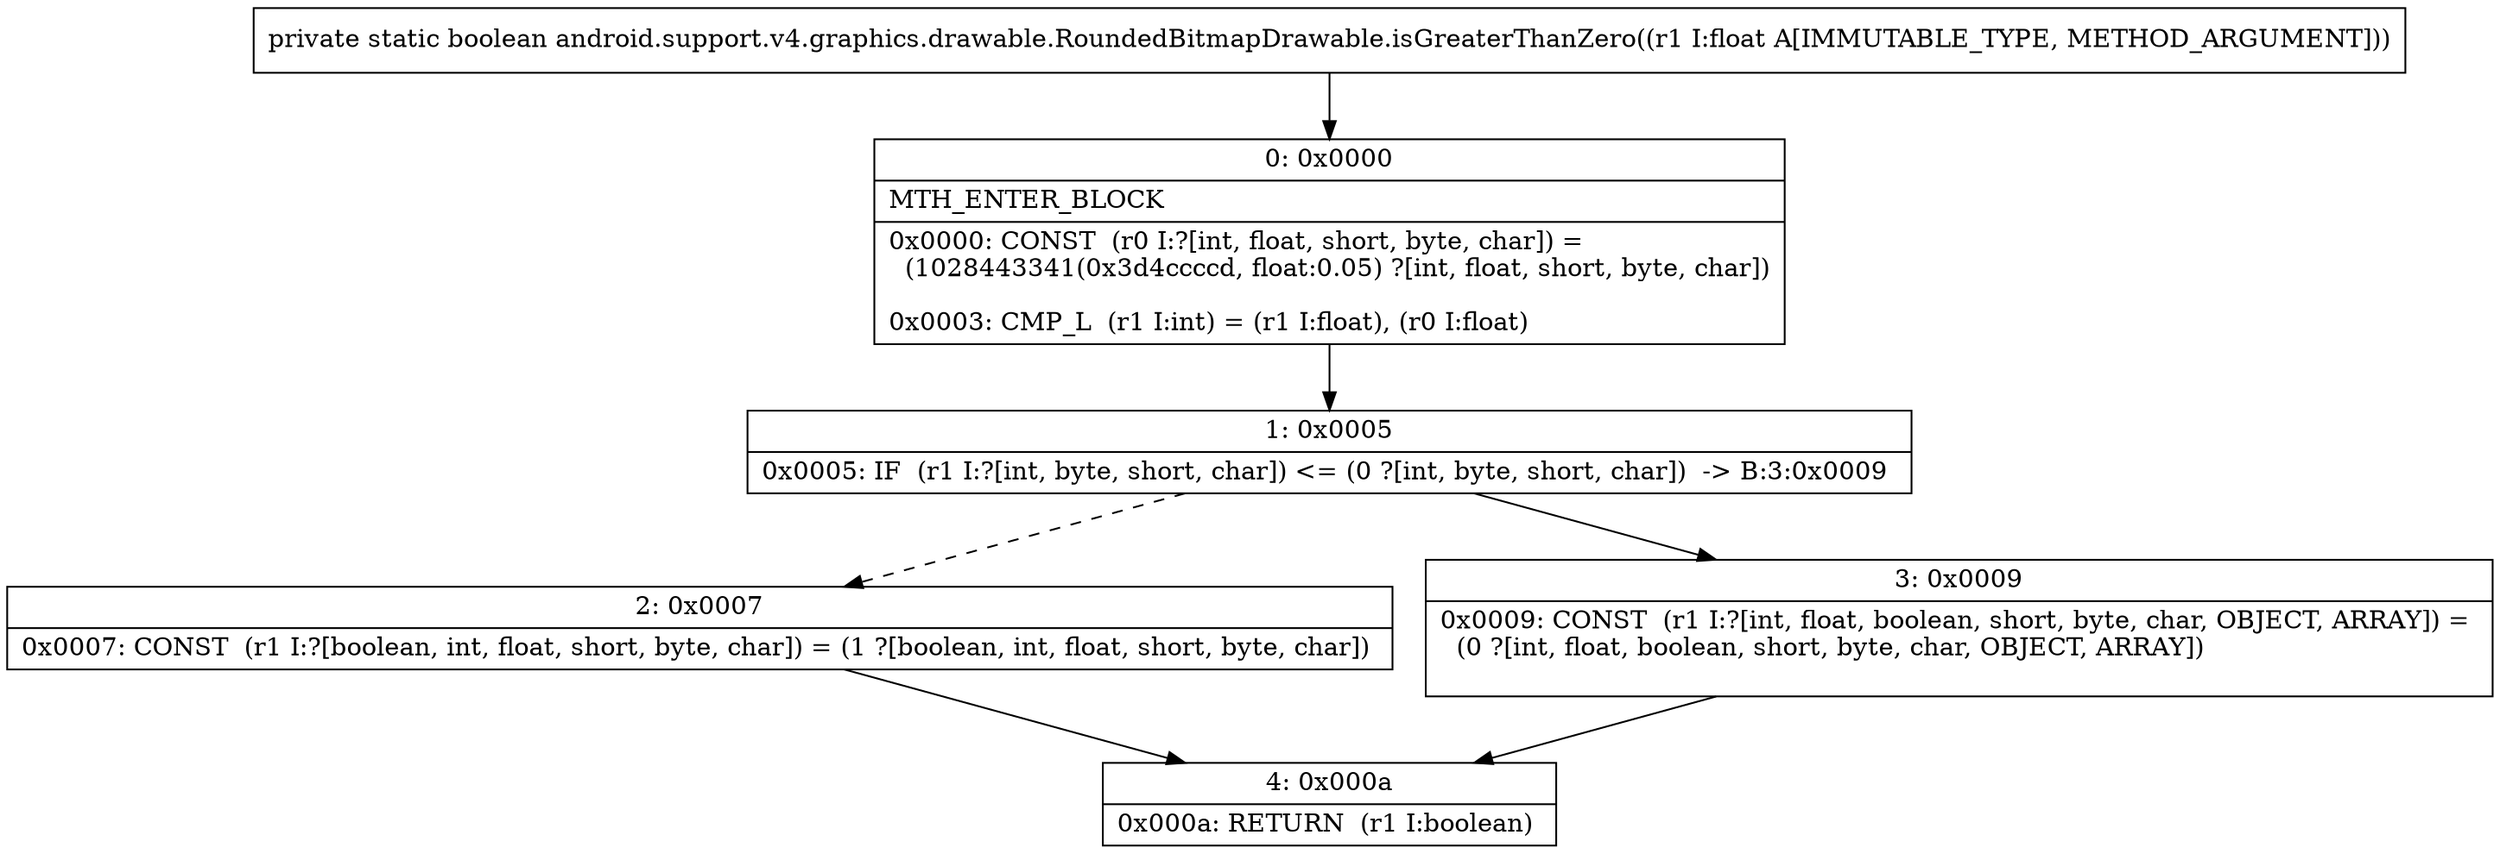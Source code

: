 digraph "CFG forandroid.support.v4.graphics.drawable.RoundedBitmapDrawable.isGreaterThanZero(F)Z" {
Node_0 [shape=record,label="{0\:\ 0x0000|MTH_ENTER_BLOCK\l|0x0000: CONST  (r0 I:?[int, float, short, byte, char]) = \l  (1028443341(0x3d4ccccd, float:0.05) ?[int, float, short, byte, char])\l \l0x0003: CMP_L  (r1 I:int) = (r1 I:float), (r0 I:float) \l}"];
Node_1 [shape=record,label="{1\:\ 0x0005|0x0005: IF  (r1 I:?[int, byte, short, char]) \<= (0 ?[int, byte, short, char])  \-\> B:3:0x0009 \l}"];
Node_2 [shape=record,label="{2\:\ 0x0007|0x0007: CONST  (r1 I:?[boolean, int, float, short, byte, char]) = (1 ?[boolean, int, float, short, byte, char]) \l}"];
Node_3 [shape=record,label="{3\:\ 0x0009|0x0009: CONST  (r1 I:?[int, float, boolean, short, byte, char, OBJECT, ARRAY]) = \l  (0 ?[int, float, boolean, short, byte, char, OBJECT, ARRAY])\l \l}"];
Node_4 [shape=record,label="{4\:\ 0x000a|0x000a: RETURN  (r1 I:boolean) \l}"];
MethodNode[shape=record,label="{private static boolean android.support.v4.graphics.drawable.RoundedBitmapDrawable.isGreaterThanZero((r1 I:float A[IMMUTABLE_TYPE, METHOD_ARGUMENT])) }"];
MethodNode -> Node_0;
Node_0 -> Node_1;
Node_1 -> Node_2[style=dashed];
Node_1 -> Node_3;
Node_2 -> Node_4;
Node_3 -> Node_4;
}

